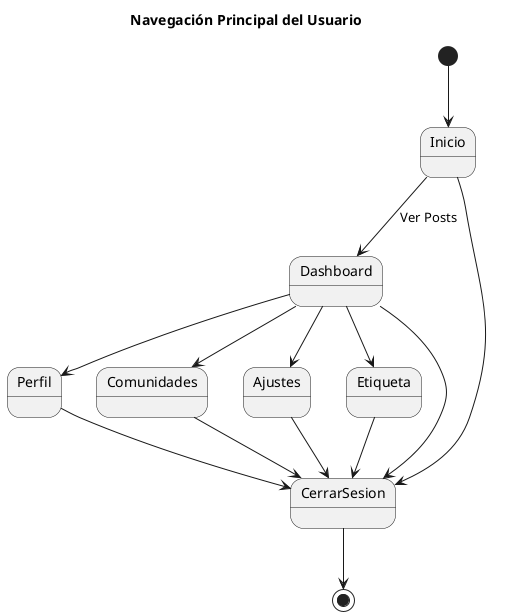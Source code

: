 @startuml
title Navegación Principal del Usuario

state Inicio
state Dashboard
state Perfil
state Comunidades
state Ajustes
state Etiqueta
state CerrarSesion

[*] --> Inicio
Inicio --> Dashboard : Ver Posts

Dashboard --> Perfil
Dashboard --> Comunidades
Dashboard --> Ajustes
Dashboard --> Etiqueta

' Cierre de sesión
Inicio --> CerrarSesion
Dashboard --> CerrarSesion
Perfil --> CerrarSesion
Comunidades --> CerrarSesion
Ajustes --> CerrarSesion
Etiqueta --> CerrarSesion
CerrarSesion --> [*]
@enduml